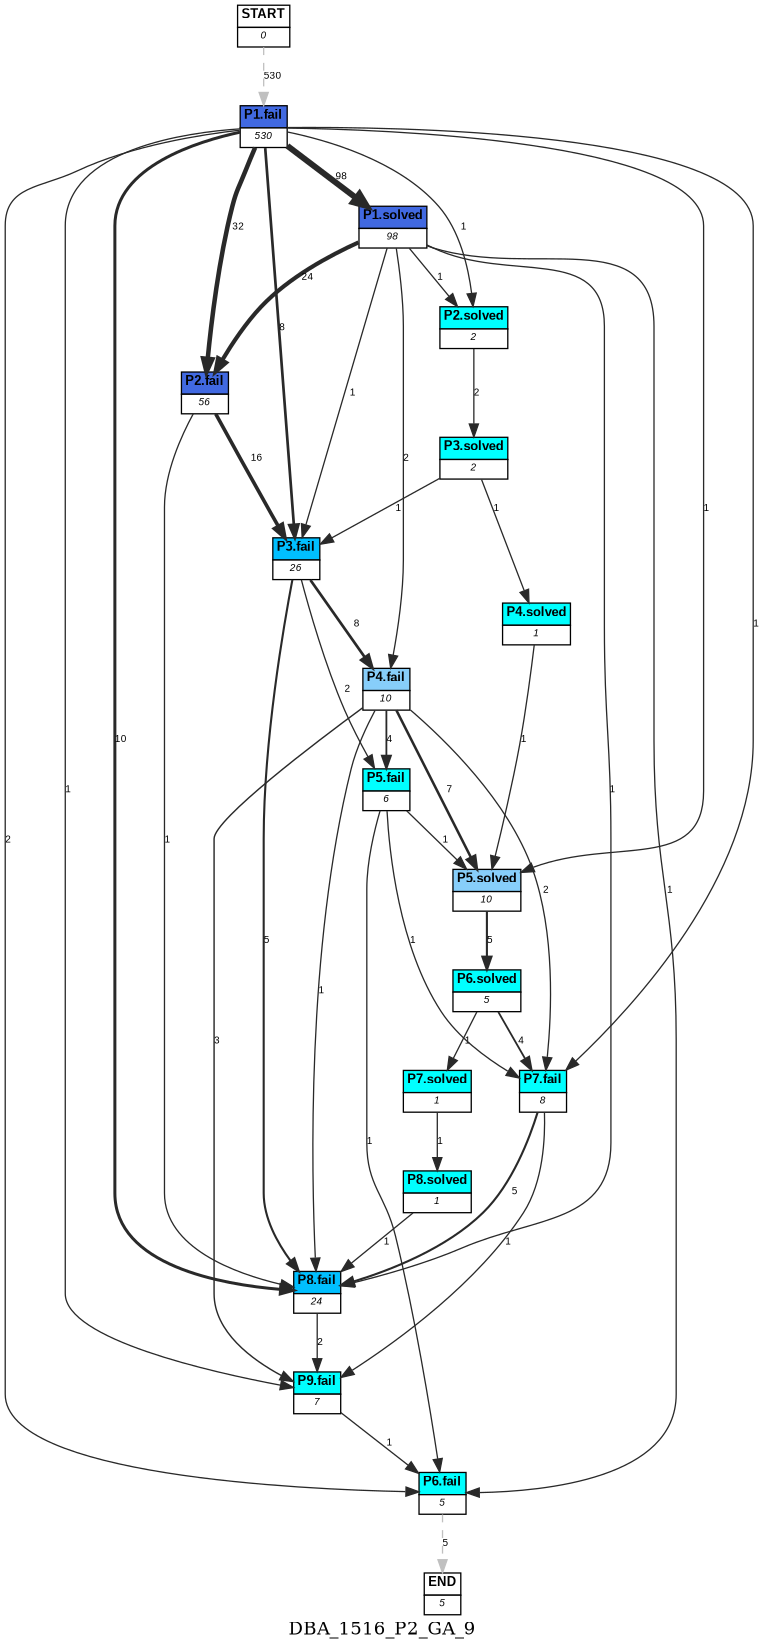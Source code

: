 digraph DBA_1516_P2_GA_9 {
	label=DBA_1516_P2_GA_9;
	dpi = 150
	size="16,11!";
	margin = 0;
"START" [shape=plain, label=<<table border="0" cellborder="1" cellspacing="0"><tr><td bgcolor="white"><FONT face="Arial" POINT-SIZE="10"><b>START</b></FONT></td></tr><tr><td bgcolor="white"><FONT face="Arial" POINT-SIZE="8"><i>0</i></FONT></td></tr></table>>]

"P1.fail" [shape=plain, label=<<table border="0" cellborder="1" cellspacing="0"><tr><td bgcolor="royalblue"><FONT face="Arial" POINT-SIZE="10"><b>P1.fail</b></FONT></td></tr><tr><td bgcolor="white"><FONT face="Arial" POINT-SIZE="8"><i>530</i></FONT></td></tr></table>>]

"P1.solved" [shape=plain, label=<<table border="0" cellborder="1" cellspacing="0"><tr><td bgcolor="royalblue"><FONT face="Arial" POINT-SIZE="10"><b>P1.solved</b></FONT></td></tr><tr><td bgcolor="white"><FONT face="Arial" POINT-SIZE="8"><i>98</i></FONT></td></tr></table>>]

"P2.fail" [shape=plain, label=<<table border="0" cellborder="1" cellspacing="0"><tr><td bgcolor="royalblue"><FONT face="Arial" POINT-SIZE="10"><b>P2.fail</b></FONT></td></tr><tr><td bgcolor="white"><FONT face="Arial" POINT-SIZE="8"><i>56</i></FONT></td></tr></table>>]

"P3.fail" [shape=plain, label=<<table border="0" cellborder="1" cellspacing="0"><tr><td bgcolor="deepskyblue"><FONT face="Arial" POINT-SIZE="10"><b>P3.fail</b></FONT></td></tr><tr><td bgcolor="white"><FONT face="Arial" POINT-SIZE="8"><i>26</i></FONT></td></tr></table>>]

"P4.fail" [shape=plain, label=<<table border="0" cellborder="1" cellspacing="0"><tr><td bgcolor="lightskyblue"><FONT face="Arial" POINT-SIZE="10"><b>P4.fail</b></FONT></td></tr><tr><td bgcolor="white"><FONT face="Arial" POINT-SIZE="8"><i>10</i></FONT></td></tr></table>>]

"P5.solved" [shape=plain, label=<<table border="0" cellborder="1" cellspacing="0"><tr><td bgcolor="lightskyblue"><FONT face="Arial" POINT-SIZE="10"><b>P5.solved</b></FONT></td></tr><tr><td bgcolor="white"><FONT face="Arial" POINT-SIZE="8"><i>10</i></FONT></td></tr></table>>]

"P6.solved" [shape=plain, label=<<table border="0" cellborder="1" cellspacing="0"><tr><td bgcolor="aqua"><FONT face="Arial" POINT-SIZE="10"><b>P6.solved</b></FONT></td></tr><tr><td bgcolor="white"><FONT face="Arial" POINT-SIZE="8"><i>5</i></FONT></td></tr></table>>]

"P7.fail" [shape=plain, label=<<table border="0" cellborder="1" cellspacing="0"><tr><td bgcolor="aqua"><FONT face="Arial" POINT-SIZE="10"><b>P7.fail</b></FONT></td></tr><tr><td bgcolor="white"><FONT face="Arial" POINT-SIZE="8"><i>8</i></FONT></td></tr></table>>]

"P8.fail" [shape=plain, label=<<table border="0" cellborder="1" cellspacing="0"><tr><td bgcolor="deepskyblue"><FONT face="Arial" POINT-SIZE="10"><b>P8.fail</b></FONT></td></tr><tr><td bgcolor="white"><FONT face="Arial" POINT-SIZE="8"><i>24</i></FONT></td></tr></table>>]

"P9.fail" [shape=plain, label=<<table border="0" cellborder="1" cellspacing="0"><tr><td bgcolor="aqua"><FONT face="Arial" POINT-SIZE="10"><b>P9.fail</b></FONT></td></tr><tr><td bgcolor="white"><FONT face="Arial" POINT-SIZE="8"><i>7</i></FONT></td></tr></table>>]

"P5.fail" [shape=plain, label=<<table border="0" cellborder="1" cellspacing="0"><tr><td bgcolor="aqua"><FONT face="Arial" POINT-SIZE="10"><b>P5.fail</b></FONT></td></tr><tr><td bgcolor="white"><FONT face="Arial" POINT-SIZE="8"><i>6</i></FONT></td></tr></table>>]

"P6.fail" [shape=plain, label=<<table border="0" cellborder="1" cellspacing="0"><tr><td bgcolor="aqua"><FONT face="Arial" POINT-SIZE="10"><b>P6.fail</b></FONT></td></tr><tr><td bgcolor="white"><FONT face="Arial" POINT-SIZE="8"><i>5</i></FONT></td></tr></table>>]

"P2.solved" [shape=plain, label=<<table border="0" cellborder="1" cellspacing="0"><tr><td bgcolor="aqua"><FONT face="Arial" POINT-SIZE="10"><b>P2.solved</b></FONT></td></tr><tr><td bgcolor="white"><FONT face="Arial" POINT-SIZE="8"><i>2</i></FONT></td></tr></table>>]

"P3.solved" [shape=plain, label=<<table border="0" cellborder="1" cellspacing="0"><tr><td bgcolor="aqua"><FONT face="Arial" POINT-SIZE="10"><b>P3.solved</b></FONT></td></tr><tr><td bgcolor="white"><FONT face="Arial" POINT-SIZE="8"><i>2</i></FONT></td></tr></table>>]

"P4.solved" [shape=plain, label=<<table border="0" cellborder="1" cellspacing="0"><tr><td bgcolor="aqua"><FONT face="Arial" POINT-SIZE="10"><b>P4.solved</b></FONT></td></tr><tr><td bgcolor="white"><FONT face="Arial" POINT-SIZE="8"><i>1</i></FONT></td></tr></table>>]

"P7.solved" [shape=plain, label=<<table border="0" cellborder="1" cellspacing="0"><tr><td bgcolor="aqua"><FONT face="Arial" POINT-SIZE="10"><b>P7.solved</b></FONT></td></tr><tr><td bgcolor="white"><FONT face="Arial" POINT-SIZE="8"><i>1</i></FONT></td></tr></table>>]

"P8.solved" [shape=plain, label=<<table border="0" cellborder="1" cellspacing="0"><tr><td bgcolor="aqua"><FONT face="Arial" POINT-SIZE="10"><b>P8.solved</b></FONT></td></tr><tr><td bgcolor="white"><FONT face="Arial" POINT-SIZE="8"><i>1</i></FONT></td></tr></table>>]

"END" [shape=plain, label=<<table border="0" cellborder="1" cellspacing="0"><tr><td bgcolor="white"><FONT face="Arial" POINT-SIZE="10"><b>END</b></FONT></td></tr><tr><td bgcolor="white"><FONT face="Arial" POINT-SIZE="8"><i>5</i></FONT></td></tr></table>>]

"START" -> "P1.fail" [ style = dashed color=grey label ="530" labelfloat=false fontname="Arial" fontsize=8]

"P1.fail" -> "P1.solved" [ color=grey16 penwidth = "4.58496747867057"label ="98" labelfloat=false fontname="Arial" fontsize=8]

"P1.fail" -> "P2.fail" [ color=grey16 penwidth = "3.46573590279973"label ="32" labelfloat=false fontname="Arial" fontsize=8]

"P1.fail" -> "P3.fail" [ color=grey16 penwidth = "2.07944154167984"label ="8" labelfloat=false fontname="Arial" fontsize=8]

"P1.fail" -> "P5.solved" [ color=grey16 penwidth = "1"label ="1" labelfloat=false fontname="Arial" fontsize=8]

"P1.fail" -> "P7.fail" [ color=grey16 penwidth = "1"label ="1" labelfloat=false fontname="Arial" fontsize=8]

"P1.fail" -> "P8.fail" [ color=grey16 penwidth = "2.30258509299405"label ="10" labelfloat=false fontname="Arial" fontsize=8]

"P1.fail" -> "P9.fail" [ color=grey16 penwidth = "1"label ="1" labelfloat=false fontname="Arial" fontsize=8]

"P1.fail" -> "P6.fail" [ color=grey16 penwidth = "1"label ="2" labelfloat=false fontname="Arial" fontsize=8]

"P1.fail" -> "P2.solved" [ color=grey16 penwidth = "1"label ="1" labelfloat=false fontname="Arial" fontsize=8]

"P1.solved" -> "P2.fail" [ color=grey16 penwidth = "3.17805383034795"label ="24" labelfloat=false fontname="Arial" fontsize=8]

"P1.solved" -> "P3.fail" [ color=grey16 penwidth = "1"label ="1" labelfloat=false fontname="Arial" fontsize=8]

"P1.solved" -> "P4.fail" [ color=grey16 penwidth = "1"label ="2" labelfloat=false fontname="Arial" fontsize=8]

"P1.solved" -> "P8.fail" [ color=grey16 penwidth = "1"label ="1" labelfloat=false fontname="Arial" fontsize=8]

"P1.solved" -> "P6.fail" [ color=grey16 penwidth = "1"label ="1" labelfloat=false fontname="Arial" fontsize=8]

"P1.solved" -> "P2.solved" [ color=grey16 penwidth = "1"label ="1" labelfloat=false fontname="Arial" fontsize=8]

"P2.fail" -> "P3.fail" [ color=grey16 penwidth = "2.77258872223978"label ="16" labelfloat=false fontname="Arial" fontsize=8]

"P2.fail" -> "P8.fail" [ color=grey16 penwidth = "1"label ="1" labelfloat=false fontname="Arial" fontsize=8]

"P3.fail" -> "P4.fail" [ color=grey16 penwidth = "2.07944154167984"label ="8" labelfloat=false fontname="Arial" fontsize=8]

"P3.fail" -> "P8.fail" [ color=grey16 penwidth = "1.6094379124341"label ="5" labelfloat=false fontname="Arial" fontsize=8]

"P3.fail" -> "P5.fail" [ color=grey16 penwidth = "1"label ="2" labelfloat=false fontname="Arial" fontsize=8]

"P4.fail" -> "P5.solved" [ color=grey16 penwidth = "1.94591014905531"label ="7" labelfloat=false fontname="Arial" fontsize=8]

"P4.fail" -> "P7.fail" [ color=grey16 penwidth = "1"label ="2" labelfloat=false fontname="Arial" fontsize=8]

"P4.fail" -> "P8.fail" [ color=grey16 penwidth = "1"label ="1" labelfloat=false fontname="Arial" fontsize=8]

"P4.fail" -> "P9.fail" [ color=grey16 penwidth = "1.09861228866811"label ="3" labelfloat=false fontname="Arial" fontsize=8]

"P4.fail" -> "P5.fail" [ color=grey16 penwidth = "1.38629436111989"label ="4" labelfloat=false fontname="Arial" fontsize=8]

"P5.solved" -> "P6.solved" [ color=grey16 penwidth = "1.6094379124341"label ="5" labelfloat=false fontname="Arial" fontsize=8]

"P6.solved" -> "P7.fail" [ color=grey16 penwidth = "1.38629436111989"label ="4" labelfloat=false fontname="Arial" fontsize=8]

"P6.solved" -> "P7.solved" [ color=grey16 penwidth = "1"label ="1" labelfloat=false fontname="Arial" fontsize=8]

"P7.fail" -> "P8.fail" [ color=grey16 penwidth = "1.6094379124341"label ="5" labelfloat=false fontname="Arial" fontsize=8]

"P7.fail" -> "P9.fail" [ color=grey16 penwidth = "1"label ="1" labelfloat=false fontname="Arial" fontsize=8]

"P8.fail" -> "P9.fail" [ color=grey16 penwidth = "1"label ="2" labelfloat=false fontname="Arial" fontsize=8]

"P9.fail" -> "P6.fail" [ color=grey16 penwidth = "1"label ="1" labelfloat=false fontname="Arial" fontsize=8]

"P5.fail" -> "P5.solved" [ color=grey16 penwidth = "1"label ="1" labelfloat=false fontname="Arial" fontsize=8]

"P5.fail" -> "P7.fail" [ color=grey16 penwidth = "1"label ="1" labelfloat=false fontname="Arial" fontsize=8]

"P5.fail" -> "P6.fail" [ color=grey16 penwidth = "1"label ="1" labelfloat=false fontname="Arial" fontsize=8]

"P6.fail" -> "END" [ style = dashed color=grey label ="5" labelfloat=false fontname="Arial" fontsize=8]

"P2.solved" -> "P3.solved" [ color=grey16 penwidth = "1"label ="2" labelfloat=false fontname="Arial" fontsize=8]

"P3.solved" -> "P3.fail" [ color=grey16 penwidth = "1"label ="1" labelfloat=false fontname="Arial" fontsize=8]

"P3.solved" -> "P4.solved" [ color=grey16 penwidth = "1"label ="1" labelfloat=false fontname="Arial" fontsize=8]

"P4.solved" -> "P5.solved" [ color=grey16 penwidth = "1"label ="1" labelfloat=false fontname="Arial" fontsize=8]

"P7.solved" -> "P8.solved" [ color=grey16 penwidth = "1"label ="1" labelfloat=false fontname="Arial" fontsize=8]

"P8.solved" -> "P8.fail" [ color=grey16 penwidth = "1"label ="1" labelfloat=false fontname="Arial" fontsize=8]

}
